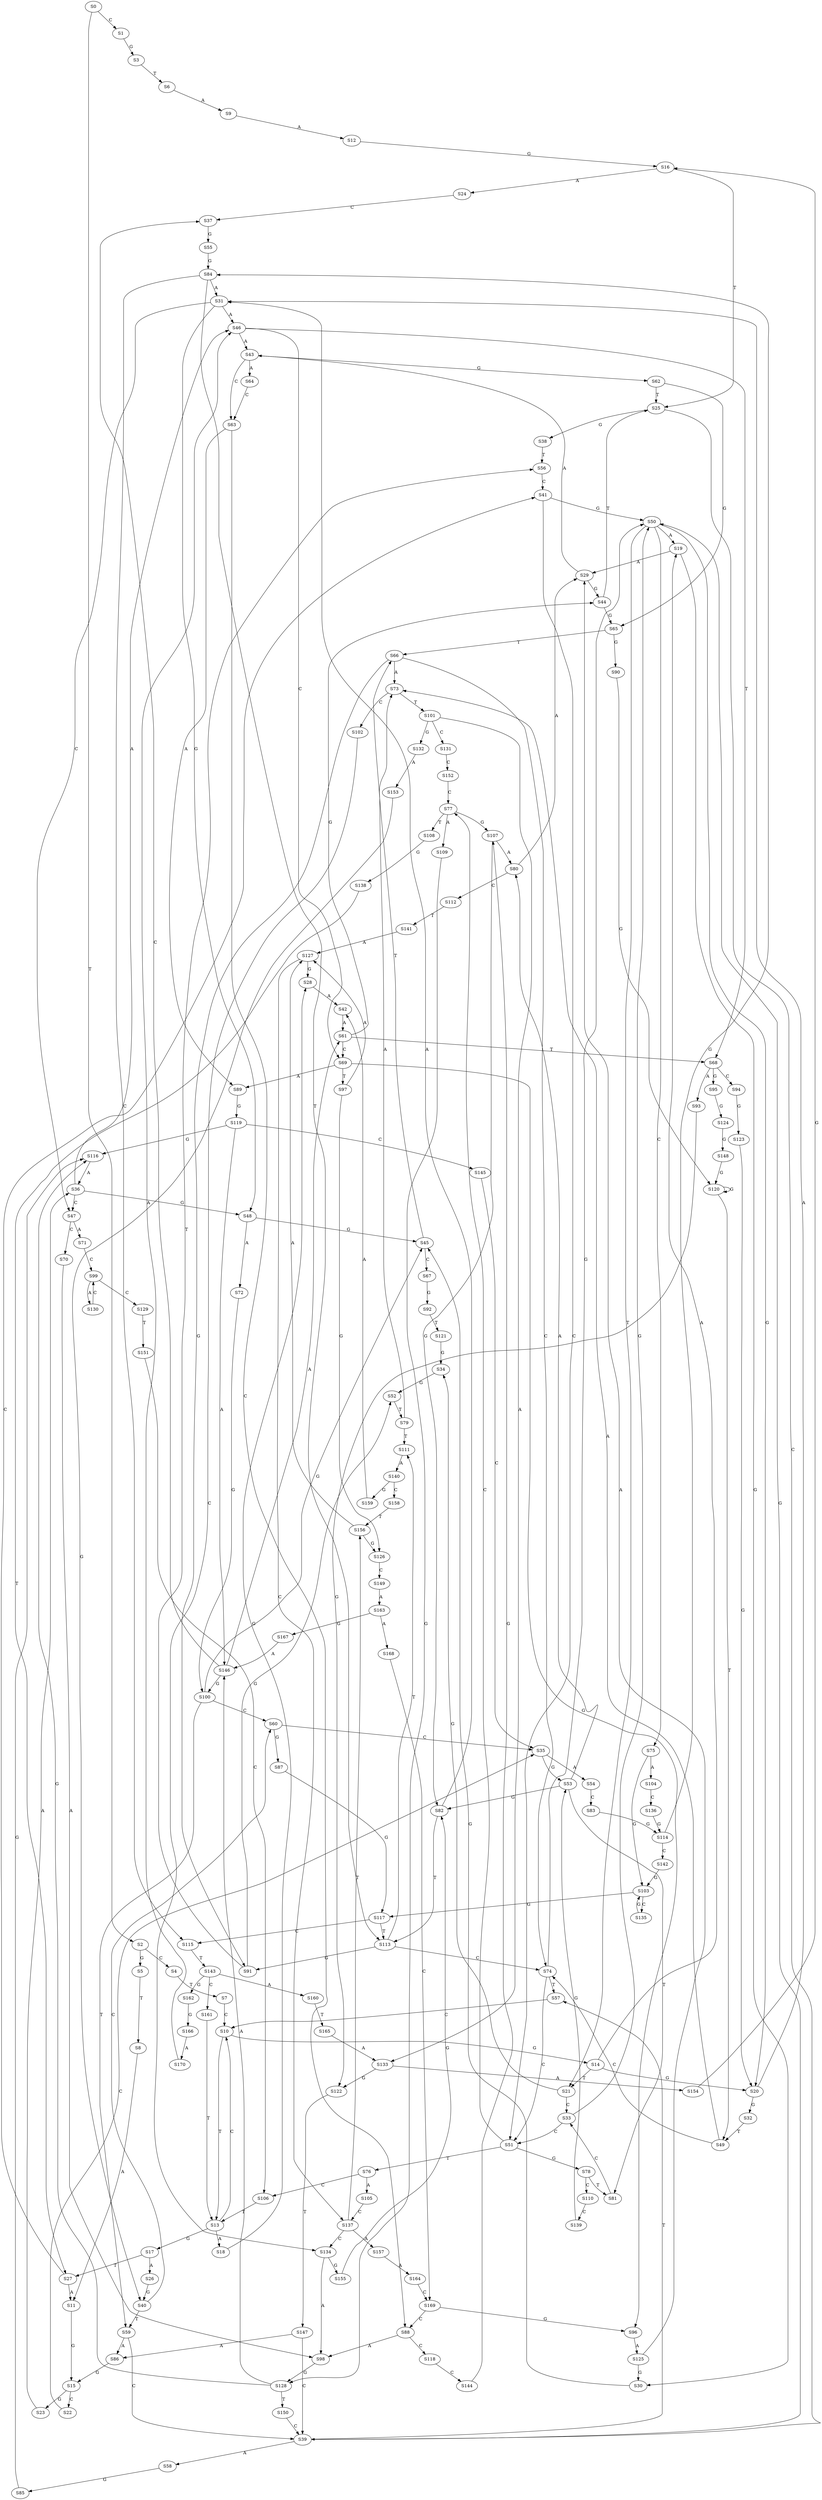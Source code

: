 strict digraph  {
	S0 -> S1 [ label = C ];
	S0 -> S2 [ label = T ];
	S1 -> S3 [ label = G ];
	S2 -> S4 [ label = C ];
	S2 -> S5 [ label = G ];
	S3 -> S6 [ label = T ];
	S4 -> S7 [ label = T ];
	S5 -> S8 [ label = T ];
	S6 -> S9 [ label = A ];
	S7 -> S10 [ label = C ];
	S8 -> S11 [ label = A ];
	S9 -> S12 [ label = A ];
	S10 -> S13 [ label = T ];
	S10 -> S14 [ label = G ];
	S11 -> S15 [ label = G ];
	S12 -> S16 [ label = G ];
	S13 -> S17 [ label = G ];
	S13 -> S10 [ label = C ];
	S13 -> S18 [ label = A ];
	S14 -> S19 [ label = A ];
	S14 -> S20 [ label = G ];
	S14 -> S21 [ label = T ];
	S15 -> S22 [ label = C ];
	S15 -> S23 [ label = G ];
	S16 -> S24 [ label = A ];
	S16 -> S25 [ label = T ];
	S17 -> S26 [ label = A ];
	S17 -> S27 [ label = T ];
	S18 -> S28 [ label = G ];
	S19 -> S29 [ label = A ];
	S19 -> S30 [ label = G ];
	S20 -> S31 [ label = A ];
	S20 -> S32 [ label = G ];
	S21 -> S33 [ label = C ];
	S21 -> S34 [ label = G ];
	S22 -> S35 [ label = C ];
	S23 -> S36 [ label = A ];
	S24 -> S37 [ label = C ];
	S25 -> S38 [ label = G ];
	S25 -> S39 [ label = C ];
	S26 -> S40 [ label = G ];
	S27 -> S11 [ label = A ];
	S27 -> S41 [ label = C ];
	S28 -> S42 [ label = A ];
	S29 -> S43 [ label = A ];
	S29 -> S44 [ label = G ];
	S30 -> S45 [ label = G ];
	S31 -> S46 [ label = A ];
	S31 -> S47 [ label = C ];
	S31 -> S48 [ label = G ];
	S32 -> S49 [ label = T ];
	S33 -> S50 [ label = G ];
	S33 -> S51 [ label = C ];
	S34 -> S52 [ label = G ];
	S35 -> S53 [ label = G ];
	S35 -> S54 [ label = A ];
	S36 -> S46 [ label = A ];
	S36 -> S47 [ label = C ];
	S36 -> S48 [ label = G ];
	S37 -> S55 [ label = G ];
	S38 -> S56 [ label = T ];
	S39 -> S57 [ label = T ];
	S39 -> S50 [ label = G ];
	S39 -> S58 [ label = A ];
	S40 -> S59 [ label = T ];
	S40 -> S60 [ label = C ];
	S41 -> S50 [ label = G ];
	S41 -> S51 [ label = C ];
	S42 -> S61 [ label = A ];
	S43 -> S62 [ label = G ];
	S43 -> S63 [ label = C ];
	S43 -> S64 [ label = A ];
	S44 -> S25 [ label = T ];
	S44 -> S65 [ label = G ];
	S45 -> S66 [ label = T ];
	S45 -> S67 [ label = C ];
	S46 -> S68 [ label = T ];
	S46 -> S69 [ label = C ];
	S46 -> S43 [ label = A ];
	S47 -> S70 [ label = C ];
	S47 -> S71 [ label = A ];
	S48 -> S72 [ label = A ];
	S48 -> S45 [ label = G ];
	S49 -> S73 [ label = A ];
	S49 -> S74 [ label = C ];
	S50 -> S20 [ label = G ];
	S50 -> S21 [ label = T ];
	S50 -> S75 [ label = C ];
	S50 -> S19 [ label = A ];
	S51 -> S76 [ label = T ];
	S51 -> S77 [ label = C ];
	S51 -> S78 [ label = G ];
	S52 -> S79 [ label = T ];
	S53 -> S80 [ label = A ];
	S53 -> S81 [ label = T ];
	S53 -> S82 [ label = G ];
	S54 -> S83 [ label = C ];
	S55 -> S84 [ label = G ];
	S56 -> S41 [ label = C ];
	S57 -> S10 [ label = C ];
	S58 -> S85 [ label = G ];
	S59 -> S86 [ label = A ];
	S59 -> S39 [ label = C ];
	S60 -> S35 [ label = C ];
	S60 -> S87 [ label = G ];
	S61 -> S68 [ label = T ];
	S61 -> S69 [ label = C ];
	S61 -> S44 [ label = G ];
	S62 -> S25 [ label = T ];
	S62 -> S65 [ label = G ];
	S63 -> S88 [ label = C ];
	S63 -> S89 [ label = A ];
	S64 -> S63 [ label = C ];
	S65 -> S90 [ label = G ];
	S65 -> S66 [ label = T ];
	S66 -> S91 [ label = G ];
	S66 -> S74 [ label = C ];
	S66 -> S73 [ label = A ];
	S67 -> S92 [ label = G ];
	S68 -> S93 [ label = A ];
	S68 -> S94 [ label = C ];
	S68 -> S95 [ label = G ];
	S69 -> S89 [ label = A ];
	S69 -> S96 [ label = G ];
	S69 -> S97 [ label = T ];
	S70 -> S98 [ label = A ];
	S71 -> S99 [ label = C ];
	S72 -> S100 [ label = G ];
	S73 -> S101 [ label = T ];
	S73 -> S102 [ label = C ];
	S74 -> S51 [ label = C ];
	S74 -> S50 [ label = G ];
	S74 -> S57 [ label = T ];
	S75 -> S103 [ label = G ];
	S75 -> S104 [ label = A ];
	S76 -> S105 [ label = A ];
	S76 -> S106 [ label = C ];
	S77 -> S107 [ label = G ];
	S77 -> S108 [ label = T ];
	S77 -> S109 [ label = A ];
	S78 -> S110 [ label = C ];
	S78 -> S81 [ label = T ];
	S79 -> S73 [ label = A ];
	S79 -> S111 [ label = T ];
	S80 -> S29 [ label = A ];
	S80 -> S112 [ label = C ];
	S81 -> S33 [ label = C ];
	S82 -> S31 [ label = A ];
	S82 -> S113 [ label = T ];
	S83 -> S114 [ label = G ];
	S84 -> S115 [ label = C ];
	S84 -> S31 [ label = A ];
	S84 -> S113 [ label = T ];
	S85 -> S116 [ label = G ];
	S86 -> S15 [ label = G ];
	S87 -> S117 [ label = G ];
	S88 -> S118 [ label = C ];
	S88 -> S98 [ label = A ];
	S89 -> S119 [ label = G ];
	S90 -> S120 [ label = G ];
	S91 -> S56 [ label = T ];
	S91 -> S52 [ label = G ];
	S92 -> S121 [ label = T ];
	S93 -> S122 [ label = G ];
	S94 -> S123 [ label = G ];
	S95 -> S124 [ label = G ];
	S96 -> S125 [ label = A ];
	S97 -> S126 [ label = G ];
	S97 -> S127 [ label = A ];
	S98 -> S128 [ label = G ];
	S99 -> S129 [ label = C ];
	S99 -> S130 [ label = A ];
	S100 -> S59 [ label = T ];
	S100 -> S60 [ label = C ];
	S100 -> S45 [ label = G ];
	S101 -> S131 [ label = C ];
	S101 -> S132 [ label = G ];
	S101 -> S133 [ label = A ];
	S102 -> S134 [ label = C ];
	S103 -> S117 [ label = G ];
	S103 -> S135 [ label = C ];
	S104 -> S136 [ label = C ];
	S105 -> S137 [ label = C ];
	S106 -> S13 [ label = T ];
	S107 -> S80 [ label = A ];
	S107 -> S82 [ label = G ];
	S108 -> S138 [ label = G ];
	S109 -> S128 [ label = G ];
	S110 -> S139 [ label = C ];
	S111 -> S140 [ label = A ];
	S112 -> S141 [ label = T ];
	S113 -> S111 [ label = T ];
	S113 -> S74 [ label = C ];
	S113 -> S91 [ label = G ];
	S114 -> S84 [ label = G ];
	S114 -> S142 [ label = C ];
	S115 -> S143 [ label = T ];
	S116 -> S36 [ label = A ];
	S117 -> S115 [ label = C ];
	S117 -> S113 [ label = T ];
	S118 -> S144 [ label = C ];
	S119 -> S116 [ label = G ];
	S119 -> S145 [ label = C ];
	S119 -> S146 [ label = A ];
	S120 -> S49 [ label = T ];
	S120 -> S120 [ label = G ];
	S121 -> S34 [ label = G ];
	S122 -> S147 [ label = T ];
	S123 -> S20 [ label = G ];
	S124 -> S148 [ label = G ];
	S125 -> S30 [ label = G ];
	S125 -> S29 [ label = A ];
	S126 -> S149 [ label = C ];
	S127 -> S28 [ label = G ];
	S127 -> S137 [ label = C ];
	S128 -> S150 [ label = T ];
	S128 -> S116 [ label = G ];
	S128 -> S146 [ label = A ];
	S129 -> S151 [ label = T ];
	S130 -> S99 [ label = C ];
	S131 -> S152 [ label = C ];
	S132 -> S153 [ label = A ];
	S133 -> S122 [ label = G ];
	S133 -> S154 [ label = A ];
	S134 -> S98 [ label = A ];
	S134 -> S155 [ label = G ];
	S135 -> S103 [ label = G ];
	S136 -> S114 [ label = G ];
	S137 -> S134 [ label = C ];
	S137 -> S156 [ label = T ];
	S137 -> S157 [ label = A ];
	S138 -> S27 [ label = T ];
	S139 -> S53 [ label = G ];
	S140 -> S158 [ label = C ];
	S140 -> S159 [ label = G ];
	S141 -> S127 [ label = A ];
	S142 -> S103 [ label = G ];
	S143 -> S160 [ label = A ];
	S143 -> S161 [ label = C ];
	S143 -> S162 [ label = G ];
	S144 -> S107 [ label = G ];
	S145 -> S35 [ label = C ];
	S146 -> S37 [ label = C ];
	S146 -> S100 [ label = G ];
	S146 -> S61 [ label = A ];
	S147 -> S39 [ label = C ];
	S147 -> S86 [ label = A ];
	S148 -> S120 [ label = G ];
	S149 -> S163 [ label = A ];
	S150 -> S39 [ label = C ];
	S151 -> S106 [ label = C ];
	S152 -> S77 [ label = C ];
	S153 -> S40 [ label = G ];
	S154 -> S16 [ label = G ];
	S155 -> S82 [ label = G ];
	S156 -> S127 [ label = A ];
	S156 -> S126 [ label = G ];
	S157 -> S164 [ label = A ];
	S158 -> S156 [ label = T ];
	S159 -> S42 [ label = A ];
	S160 -> S165 [ label = T ];
	S161 -> S13 [ label = T ];
	S162 -> S166 [ label = G ];
	S163 -> S167 [ label = G ];
	S163 -> S168 [ label = A ];
	S164 -> S169 [ label = C ];
	S165 -> S133 [ label = A ];
	S166 -> S170 [ label = A ];
	S167 -> S146 [ label = A ];
	S168 -> S169 [ label = C ];
	S169 -> S88 [ label = C ];
	S169 -> S96 [ label = G ];
	S170 -> S46 [ label = A ];
}
